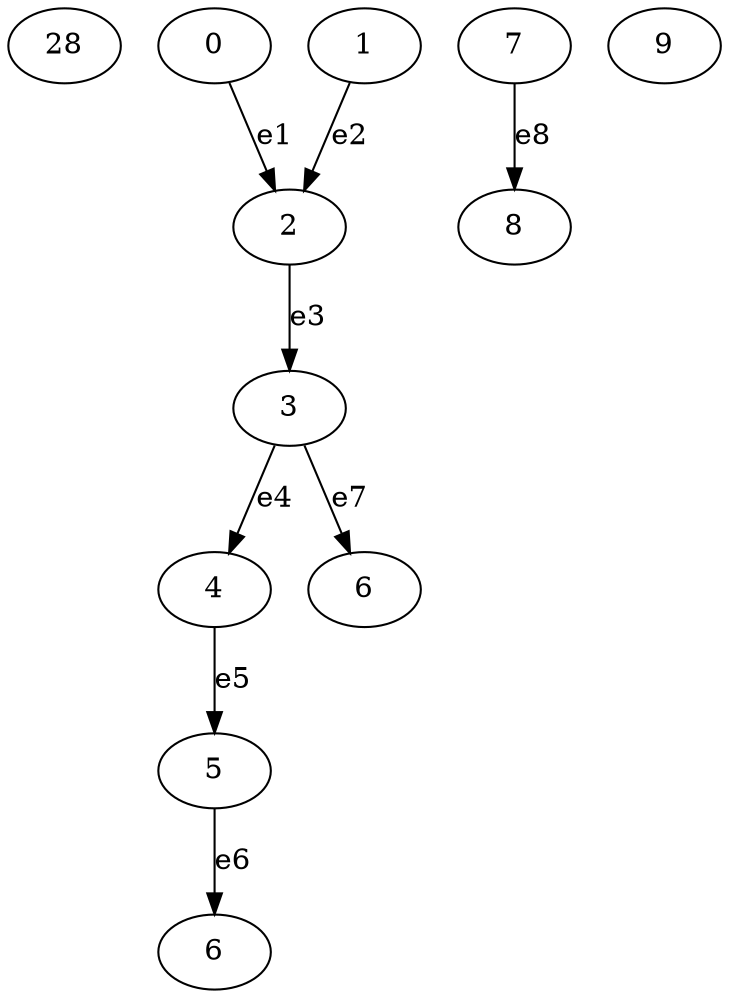 digraph G {
    subgraph {
        type="pattern"
        u24[label="28" type="place"];
    }

    subgraph {
        type="pattern"

        subgraph {
            type="public_in"

            pi_p1[label="0" type="place"];
            pi_p2[label="1" type="place"];
        }

        subgraph {
            type="private"

            pt1[label="2" type="transition"];
            u0[label="3" type="place"];
            u1[label="4" type="transition"];
            u2[label="5" type="place"];
        }

        subgraph {
            type="public_out"

            po_t1[label="6" type="transition"];
            po_t2[label="6" type="transition"];

        }
    }

    u3[label="7" type="place"];
    u4[label="8" type="place"];
    u5[label="9" type="place"];

    pi_p1 -> pt1 [label="e1"];
    pi_p2 -> pt1 [label="e2"];
    pt1-> u0 [label="e3"];
    u0 -> u1 [label="e4"];
    u1 -> u2 [label="e5"];
    u2 -> po_t1 [label="e6"];
    u0 -> po_t2 [label="e7"];
    u3->u4 [label="e8"];


}

